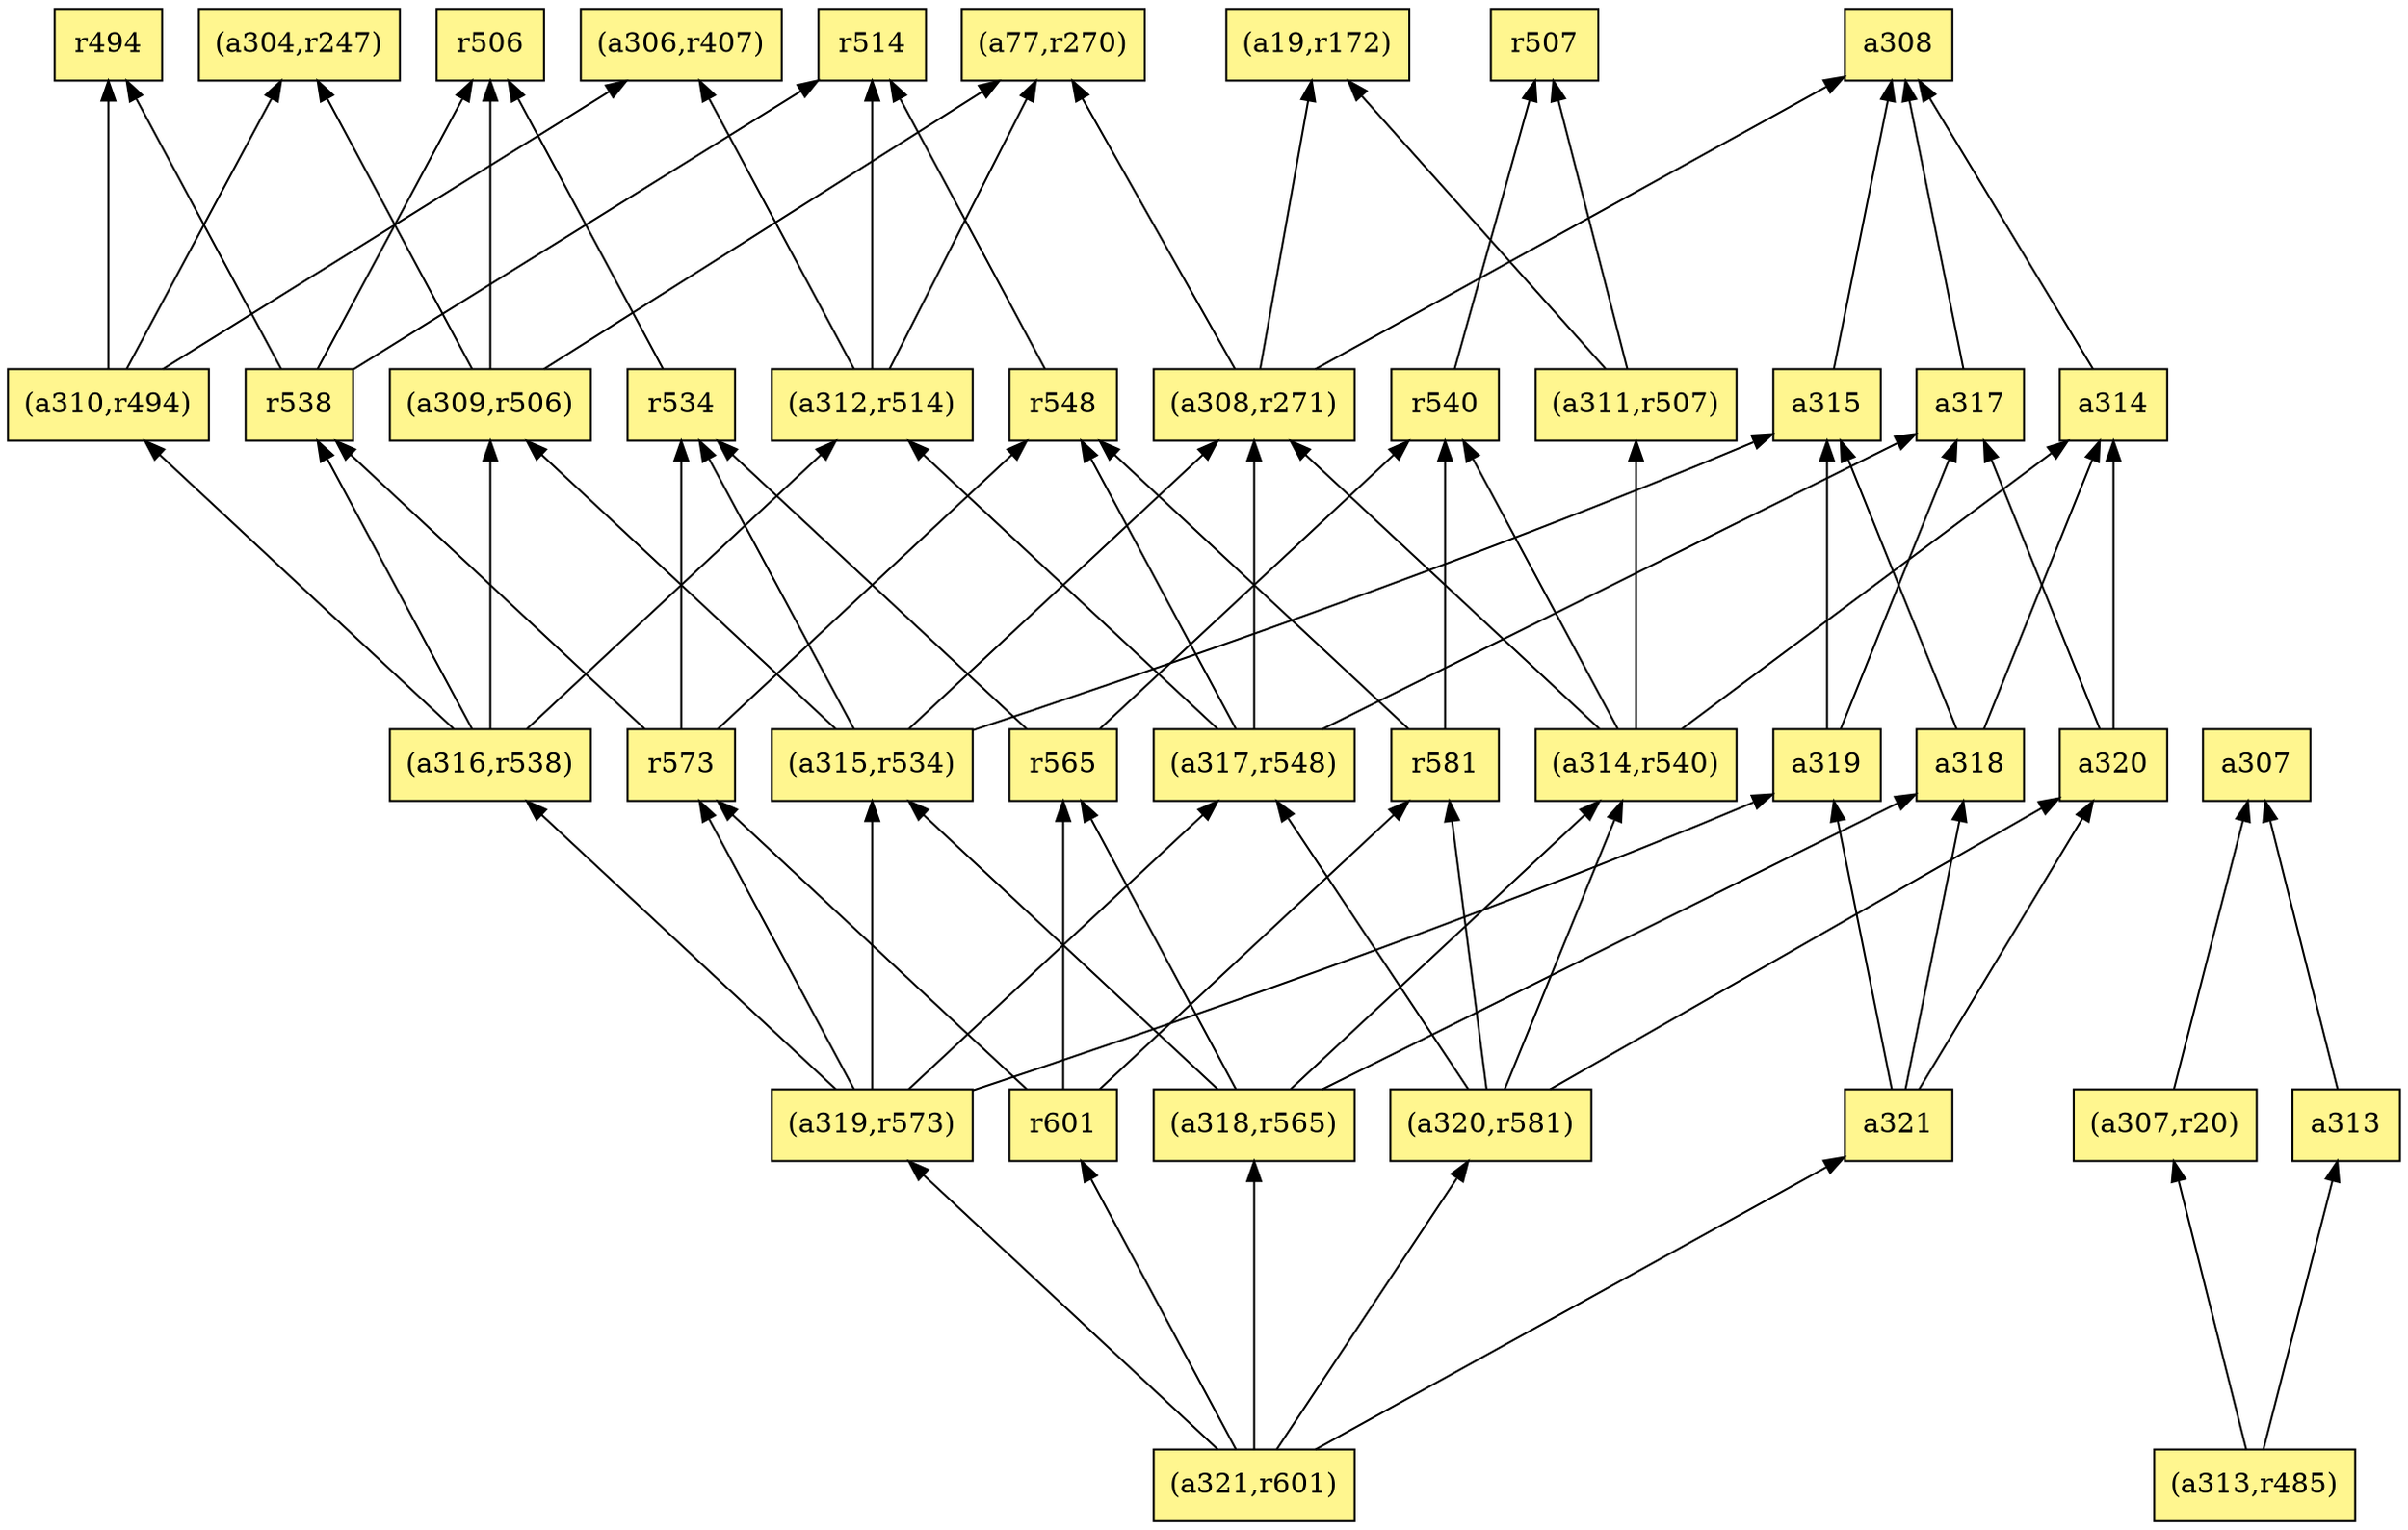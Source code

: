 digraph G {
rankdir=BT;ranksep="2.0";
"(a77,r270)" [shape=record,fillcolor=khaki1,style=filled,label="{(a77,r270)}"];
"r514" [shape=record,fillcolor=khaki1,style=filled,label="{r514}"];
"r601" [shape=record,fillcolor=khaki1,style=filled,label="{r601}"];
"(a19,r172)" [shape=record,fillcolor=khaki1,style=filled,label="{(a19,r172)}"];
"(a309,r506)" [shape=record,fillcolor=khaki1,style=filled,label="{(a309,r506)}"];
"r540" [shape=record,fillcolor=khaki1,style=filled,label="{r540}"];
"a321" [shape=record,fillcolor=khaki1,style=filled,label="{a321}"];
"(a306,r407)" [shape=record,fillcolor=khaki1,style=filled,label="{(a306,r407)}"];
"(a316,r538)" [shape=record,fillcolor=khaki1,style=filled,label="{(a316,r538)}"];
"(a320,r581)" [shape=record,fillcolor=khaki1,style=filled,label="{(a320,r581)}"];
"(a321,r601)" [shape=record,fillcolor=khaki1,style=filled,label="{(a321,r601)}"];
"a315" [shape=record,fillcolor=khaki1,style=filled,label="{a315}"];
"(a312,r514)" [shape=record,fillcolor=khaki1,style=filled,label="{(a312,r514)}"];
"a307" [shape=record,fillcolor=khaki1,style=filled,label="{a307}"];
"r548" [shape=record,fillcolor=khaki1,style=filled,label="{r548}"];
"a314" [shape=record,fillcolor=khaki1,style=filled,label="{a314}"];
"r506" [shape=record,fillcolor=khaki1,style=filled,label="{r506}"];
"r534" [shape=record,fillcolor=khaki1,style=filled,label="{r534}"];
"r494" [shape=record,fillcolor=khaki1,style=filled,label="{r494}"];
"a319" [shape=record,fillcolor=khaki1,style=filled,label="{a319}"];
"(a317,r548)" [shape=record,fillcolor=khaki1,style=filled,label="{(a317,r548)}"];
"r507" [shape=record,fillcolor=khaki1,style=filled,label="{r507}"];
"r538" [shape=record,fillcolor=khaki1,style=filled,label="{r538}"];
"(a315,r534)" [shape=record,fillcolor=khaki1,style=filled,label="{(a315,r534)}"];
"(a307,r20)" [shape=record,fillcolor=khaki1,style=filled,label="{(a307,r20)}"];
"r565" [shape=record,fillcolor=khaki1,style=filled,label="{r565}"];
"(a304,r247)" [shape=record,fillcolor=khaki1,style=filled,label="{(a304,r247)}"];
"(a311,r507)" [shape=record,fillcolor=khaki1,style=filled,label="{(a311,r507)}"];
"(a314,r540)" [shape=record,fillcolor=khaki1,style=filled,label="{(a314,r540)}"];
"(a319,r573)" [shape=record,fillcolor=khaki1,style=filled,label="{(a319,r573)}"];
"a313" [shape=record,fillcolor=khaki1,style=filled,label="{a313}"];
"r581" [shape=record,fillcolor=khaki1,style=filled,label="{r581}"];
"a320" [shape=record,fillcolor=khaki1,style=filled,label="{a320}"];
"(a310,r494)" [shape=record,fillcolor=khaki1,style=filled,label="{(a310,r494)}"];
"a308" [shape=record,fillcolor=khaki1,style=filled,label="{a308}"];
"(a318,r565)" [shape=record,fillcolor=khaki1,style=filled,label="{(a318,r565)}"];
"a317" [shape=record,fillcolor=khaki1,style=filled,label="{a317}"];
"(a308,r271)" [shape=record,fillcolor=khaki1,style=filled,label="{(a308,r271)}"];
"r573" [shape=record,fillcolor=khaki1,style=filled,label="{r573}"];
"a318" [shape=record,fillcolor=khaki1,style=filled,label="{a318}"];
"(a313,r485)" [shape=record,fillcolor=khaki1,style=filled,label="{(a313,r485)}"];
"r601" -> "r573"
"r601" -> "r565"
"r601" -> "r581"
"(a309,r506)" -> "(a77,r270)"
"(a309,r506)" -> "(a304,r247)"
"(a309,r506)" -> "r506"
"r540" -> "r507"
"a321" -> "a319"
"a321" -> "a318"
"a321" -> "a320"
"(a316,r538)" -> "(a310,r494)"
"(a316,r538)" -> "r538"
"(a316,r538)" -> "(a312,r514)"
"(a316,r538)" -> "(a309,r506)"
"(a320,r581)" -> "(a317,r548)"
"(a320,r581)" -> "(a314,r540)"
"(a320,r581)" -> "r581"
"(a320,r581)" -> "a320"
"(a321,r601)" -> "r601"
"(a321,r601)" -> "a321"
"(a321,r601)" -> "(a319,r573)"
"(a321,r601)" -> "(a320,r581)"
"(a321,r601)" -> "(a318,r565)"
"a315" -> "a308"
"(a312,r514)" -> "(a77,r270)"
"(a312,r514)" -> "(a306,r407)"
"(a312,r514)" -> "r514"
"r548" -> "r514"
"a314" -> "a308"
"r534" -> "r506"
"a319" -> "a315"
"a319" -> "a317"
"(a317,r548)" -> "(a312,r514)"
"(a317,r548)" -> "a317"
"(a317,r548)" -> "r548"
"(a317,r548)" -> "(a308,r271)"
"r538" -> "r494"
"r538" -> "r506"
"r538" -> "r514"
"(a315,r534)" -> "a315"
"(a315,r534)" -> "(a309,r506)"
"(a315,r534)" -> "(a308,r271)"
"(a315,r534)" -> "r534"
"(a307,r20)" -> "a307"
"r565" -> "r534"
"r565" -> "r540"
"(a311,r507)" -> "r507"
"(a311,r507)" -> "(a19,r172)"
"(a314,r540)" -> "a314"
"(a314,r540)" -> "(a311,r507)"
"(a314,r540)" -> "r540"
"(a314,r540)" -> "(a308,r271)"
"(a319,r573)" -> "(a315,r534)"
"(a319,r573)" -> "r573"
"(a319,r573)" -> "a319"
"(a319,r573)" -> "(a316,r538)"
"(a319,r573)" -> "(a317,r548)"
"a313" -> "a307"
"r581" -> "r548"
"r581" -> "r540"
"a320" -> "a317"
"a320" -> "a314"
"(a310,r494)" -> "(a304,r247)"
"(a310,r494)" -> "(a306,r407)"
"(a310,r494)" -> "r494"
"(a318,r565)" -> "(a315,r534)"
"(a318,r565)" -> "r565"
"(a318,r565)" -> "(a314,r540)"
"(a318,r565)" -> "a318"
"a317" -> "a308"
"(a308,r271)" -> "(a77,r270)"
"(a308,r271)" -> "(a19,r172)"
"(a308,r271)" -> "a308"
"r573" -> "r538"
"r573" -> "r548"
"r573" -> "r534"
"a318" -> "a315"
"a318" -> "a314"
"(a313,r485)" -> "a313"
"(a313,r485)" -> "(a307,r20)"
}